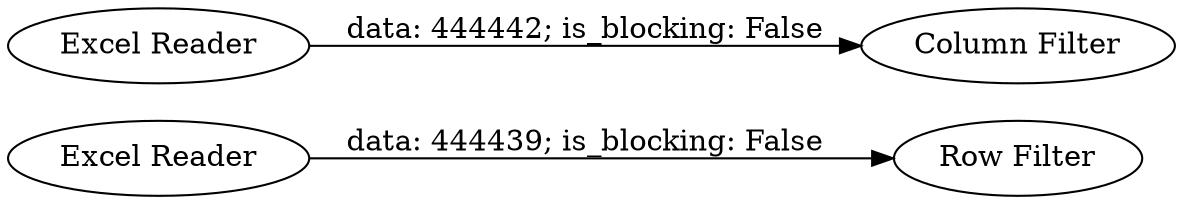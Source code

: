 digraph {
	"-7507785080522881520_2" [label="Row Filter"]
	"-7507785080522881520_1" [label="Excel Reader"]
	"-7507785080522881520_3" [label="Excel Reader"]
	"-7507785080522881520_4" [label="Column Filter"]
	"-7507785080522881520_1" -> "-7507785080522881520_2" [label="data: 444439; is_blocking: False"]
	"-7507785080522881520_3" -> "-7507785080522881520_4" [label="data: 444442; is_blocking: False"]
	rankdir=LR
}
